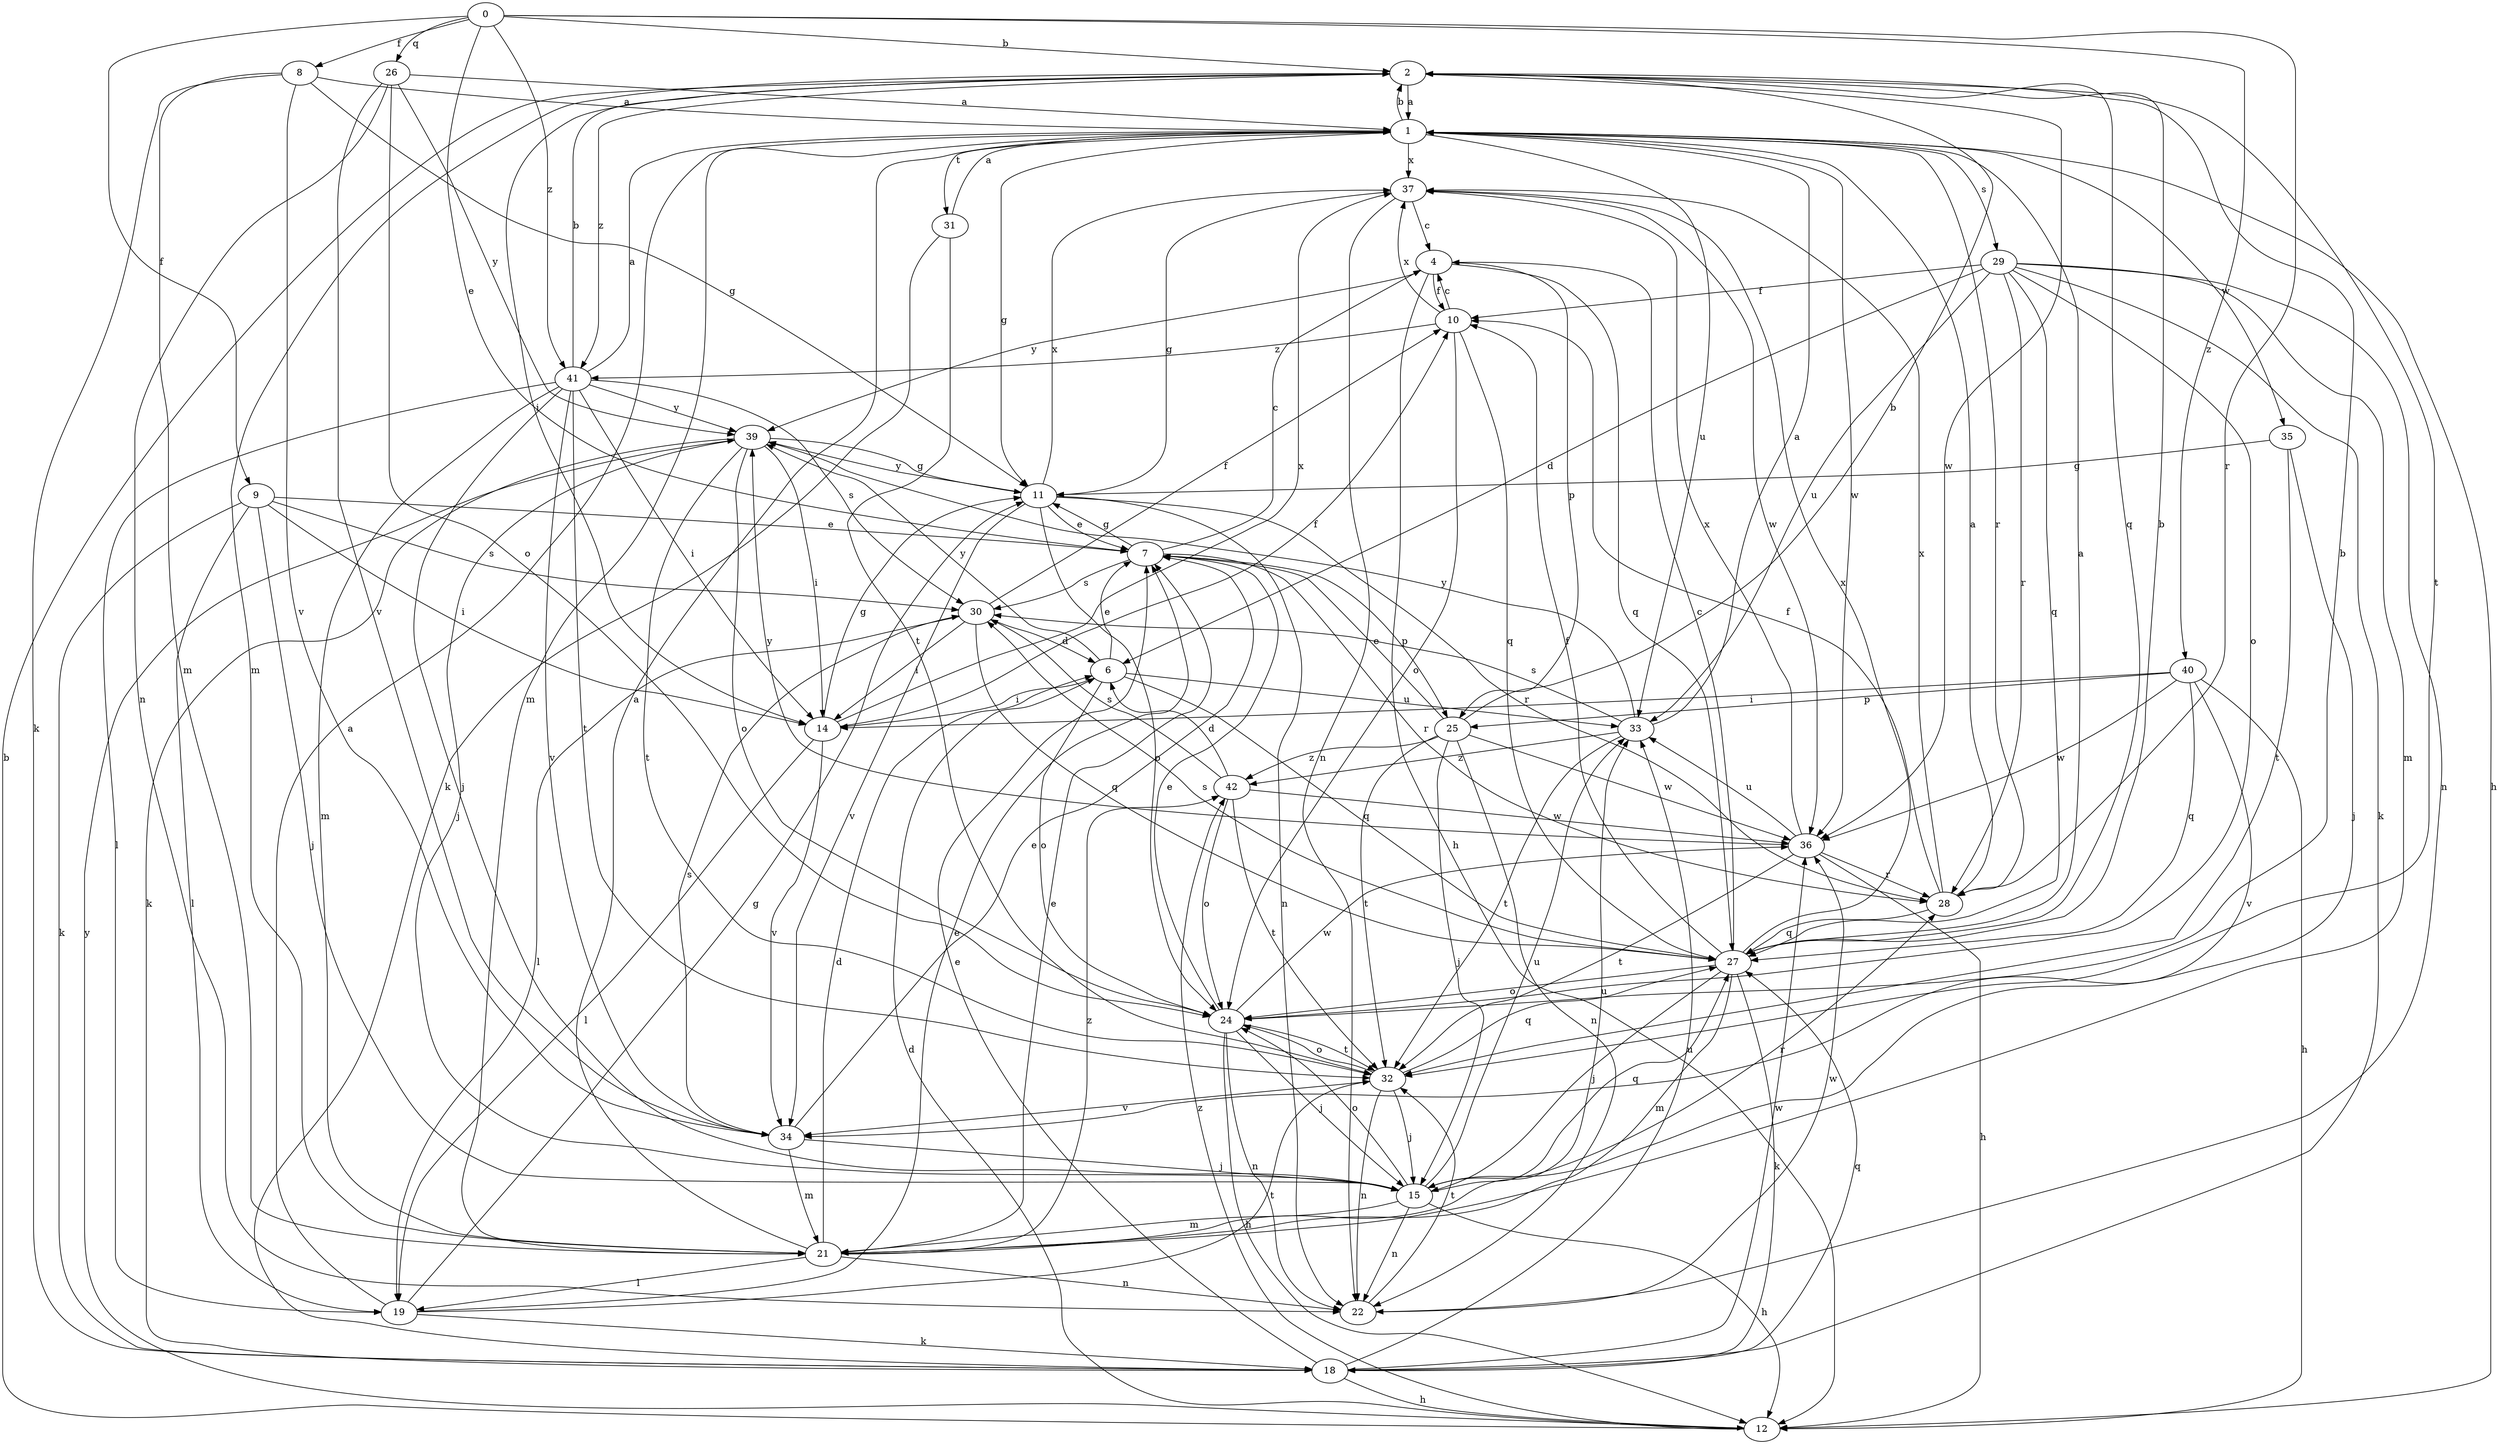 strict digraph  {
0;
1;
2;
4;
6;
7;
8;
9;
10;
11;
12;
14;
15;
18;
19;
21;
22;
24;
25;
26;
27;
28;
29;
30;
31;
32;
33;
34;
35;
36;
37;
39;
40;
41;
42;
0 -> 2  [label=b];
0 -> 7  [label=e];
0 -> 8  [label=f];
0 -> 9  [label=f];
0 -> 26  [label=q];
0 -> 28  [label=r];
0 -> 40  [label=z];
0 -> 41  [label=z];
1 -> 2  [label=b];
1 -> 11  [label=g];
1 -> 12  [label=h];
1 -> 21  [label=m];
1 -> 28  [label=r];
1 -> 29  [label=s];
1 -> 31  [label=t];
1 -> 33  [label=u];
1 -> 35  [label=w];
1 -> 36  [label=w];
1 -> 37  [label=x];
2 -> 1  [label=a];
2 -> 14  [label=i];
2 -> 21  [label=m];
2 -> 27  [label=q];
2 -> 32  [label=t];
2 -> 36  [label=w];
2 -> 41  [label=z];
4 -> 10  [label=f];
4 -> 12  [label=h];
4 -> 25  [label=p];
4 -> 27  [label=q];
4 -> 39  [label=y];
6 -> 7  [label=e];
6 -> 14  [label=i];
6 -> 24  [label=o];
6 -> 27  [label=q];
6 -> 33  [label=u];
6 -> 39  [label=y];
7 -> 4  [label=c];
7 -> 11  [label=g];
7 -> 25  [label=p];
7 -> 28  [label=r];
7 -> 30  [label=s];
8 -> 1  [label=a];
8 -> 11  [label=g];
8 -> 18  [label=k];
8 -> 21  [label=m];
8 -> 34  [label=v];
9 -> 7  [label=e];
9 -> 14  [label=i];
9 -> 15  [label=j];
9 -> 18  [label=k];
9 -> 19  [label=l];
9 -> 30  [label=s];
10 -> 4  [label=c];
10 -> 24  [label=o];
10 -> 27  [label=q];
10 -> 37  [label=x];
10 -> 41  [label=z];
11 -> 7  [label=e];
11 -> 22  [label=n];
11 -> 24  [label=o];
11 -> 28  [label=r];
11 -> 34  [label=v];
11 -> 37  [label=x];
11 -> 39  [label=y];
12 -> 2  [label=b];
12 -> 6  [label=d];
12 -> 39  [label=y];
12 -> 42  [label=z];
14 -> 10  [label=f];
14 -> 11  [label=g];
14 -> 19  [label=l];
14 -> 34  [label=v];
14 -> 37  [label=x];
15 -> 12  [label=h];
15 -> 21  [label=m];
15 -> 22  [label=n];
15 -> 24  [label=o];
15 -> 27  [label=q];
15 -> 28  [label=r];
15 -> 33  [label=u];
18 -> 7  [label=e];
18 -> 12  [label=h];
18 -> 27  [label=q];
18 -> 33  [label=u];
18 -> 36  [label=w];
19 -> 1  [label=a];
19 -> 7  [label=e];
19 -> 11  [label=g];
19 -> 18  [label=k];
19 -> 32  [label=t];
21 -> 1  [label=a];
21 -> 6  [label=d];
21 -> 7  [label=e];
21 -> 19  [label=l];
21 -> 22  [label=n];
21 -> 33  [label=u];
21 -> 42  [label=z];
22 -> 32  [label=t];
22 -> 36  [label=w];
24 -> 2  [label=b];
24 -> 7  [label=e];
24 -> 12  [label=h];
24 -> 15  [label=j];
24 -> 22  [label=n];
24 -> 32  [label=t];
24 -> 36  [label=w];
25 -> 2  [label=b];
25 -> 7  [label=e];
25 -> 15  [label=j];
25 -> 22  [label=n];
25 -> 32  [label=t];
25 -> 36  [label=w];
25 -> 42  [label=z];
26 -> 1  [label=a];
26 -> 22  [label=n];
26 -> 24  [label=o];
26 -> 34  [label=v];
26 -> 39  [label=y];
27 -> 1  [label=a];
27 -> 2  [label=b];
27 -> 4  [label=c];
27 -> 10  [label=f];
27 -> 15  [label=j];
27 -> 18  [label=k];
27 -> 21  [label=m];
27 -> 24  [label=o];
27 -> 30  [label=s];
27 -> 37  [label=x];
28 -> 1  [label=a];
28 -> 10  [label=f];
28 -> 27  [label=q];
28 -> 37  [label=x];
29 -> 6  [label=d];
29 -> 10  [label=f];
29 -> 18  [label=k];
29 -> 21  [label=m];
29 -> 22  [label=n];
29 -> 24  [label=o];
29 -> 27  [label=q];
29 -> 28  [label=r];
29 -> 33  [label=u];
30 -> 6  [label=d];
30 -> 10  [label=f];
30 -> 14  [label=i];
30 -> 19  [label=l];
30 -> 27  [label=q];
31 -> 1  [label=a];
31 -> 18  [label=k];
31 -> 32  [label=t];
32 -> 15  [label=j];
32 -> 22  [label=n];
32 -> 24  [label=o];
32 -> 27  [label=q];
32 -> 34  [label=v];
33 -> 1  [label=a];
33 -> 30  [label=s];
33 -> 32  [label=t];
33 -> 39  [label=y];
33 -> 42  [label=z];
34 -> 7  [label=e];
34 -> 15  [label=j];
34 -> 21  [label=m];
34 -> 30  [label=s];
35 -> 11  [label=g];
35 -> 15  [label=j];
35 -> 32  [label=t];
36 -> 12  [label=h];
36 -> 28  [label=r];
36 -> 32  [label=t];
36 -> 33  [label=u];
36 -> 37  [label=x];
36 -> 39  [label=y];
37 -> 4  [label=c];
37 -> 11  [label=g];
37 -> 22  [label=n];
37 -> 36  [label=w];
39 -> 11  [label=g];
39 -> 14  [label=i];
39 -> 15  [label=j];
39 -> 18  [label=k];
39 -> 24  [label=o];
39 -> 32  [label=t];
40 -> 12  [label=h];
40 -> 14  [label=i];
40 -> 25  [label=p];
40 -> 27  [label=q];
40 -> 34  [label=v];
40 -> 36  [label=w];
41 -> 1  [label=a];
41 -> 2  [label=b];
41 -> 14  [label=i];
41 -> 15  [label=j];
41 -> 19  [label=l];
41 -> 21  [label=m];
41 -> 30  [label=s];
41 -> 32  [label=t];
41 -> 34  [label=v];
41 -> 39  [label=y];
42 -> 6  [label=d];
42 -> 24  [label=o];
42 -> 30  [label=s];
42 -> 32  [label=t];
42 -> 36  [label=w];
}
